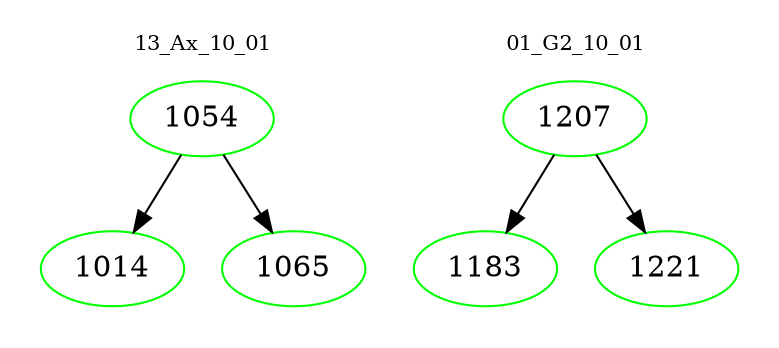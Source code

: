digraph{
subgraph cluster_0 {
color = white
label = "13_Ax_10_01";
fontsize=10;
T0_1054 [label="1054", color="green"]
T0_1054 -> T0_1014 [color="black"]
T0_1014 [label="1014", color="green"]
T0_1054 -> T0_1065 [color="black"]
T0_1065 [label="1065", color="green"]
}
subgraph cluster_1 {
color = white
label = "01_G2_10_01";
fontsize=10;
T1_1207 [label="1207", color="green"]
T1_1207 -> T1_1183 [color="black"]
T1_1183 [label="1183", color="green"]
T1_1207 -> T1_1221 [color="black"]
T1_1221 [label="1221", color="green"]
}
}
